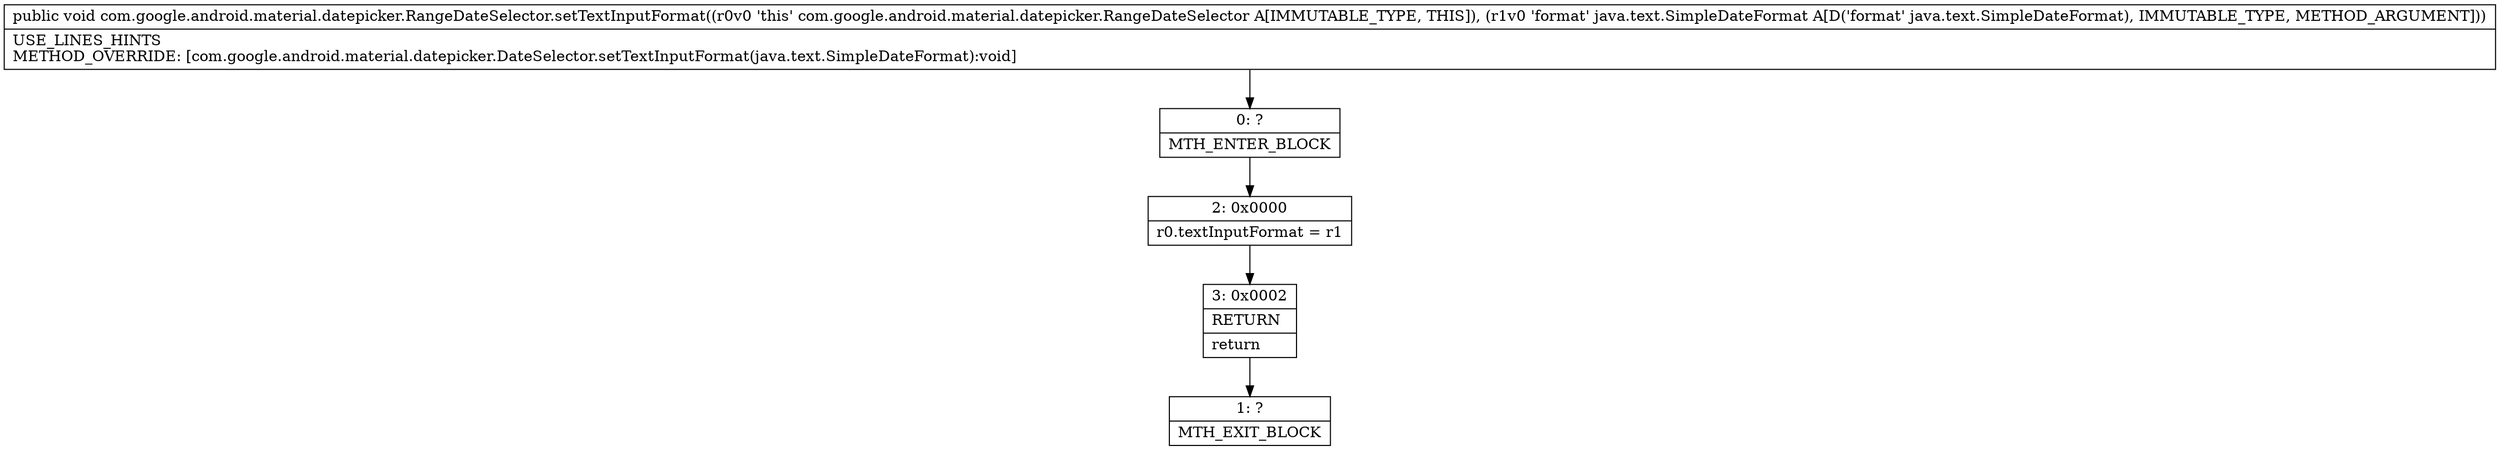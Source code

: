 digraph "CFG forcom.google.android.material.datepicker.RangeDateSelector.setTextInputFormat(Ljava\/text\/SimpleDateFormat;)V" {
Node_0 [shape=record,label="{0\:\ ?|MTH_ENTER_BLOCK\l}"];
Node_2 [shape=record,label="{2\:\ 0x0000|r0.textInputFormat = r1\l}"];
Node_3 [shape=record,label="{3\:\ 0x0002|RETURN\l|return\l}"];
Node_1 [shape=record,label="{1\:\ ?|MTH_EXIT_BLOCK\l}"];
MethodNode[shape=record,label="{public void com.google.android.material.datepicker.RangeDateSelector.setTextInputFormat((r0v0 'this' com.google.android.material.datepicker.RangeDateSelector A[IMMUTABLE_TYPE, THIS]), (r1v0 'format' java.text.SimpleDateFormat A[D('format' java.text.SimpleDateFormat), IMMUTABLE_TYPE, METHOD_ARGUMENT]))  | USE_LINES_HINTS\lMETHOD_OVERRIDE: [com.google.android.material.datepicker.DateSelector.setTextInputFormat(java.text.SimpleDateFormat):void]\l}"];
MethodNode -> Node_0;Node_0 -> Node_2;
Node_2 -> Node_3;
Node_3 -> Node_1;
}

